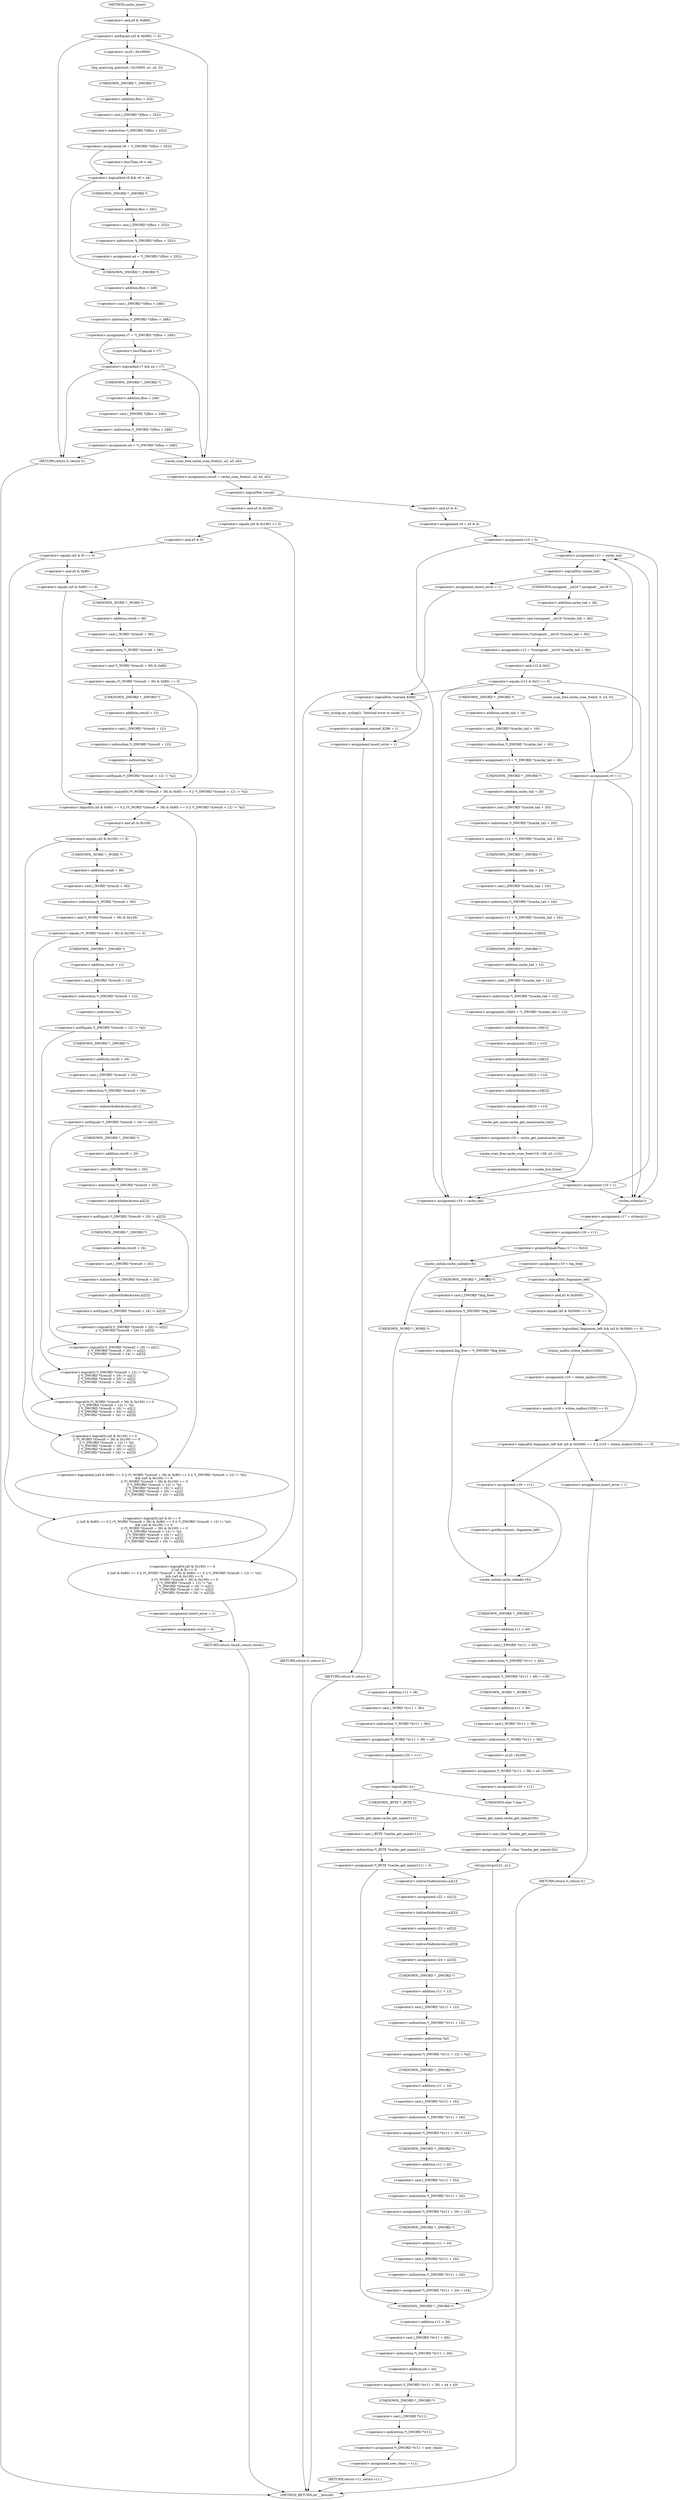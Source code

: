 digraph cache_insert {  
"1000149" [label = "(<operator>.notEquals,(a5 & 0x980) != 0)" ]
"1000150" [label = "(<operator>.and,a5 & 0x980)" ]
"1000155" [label = "(log_query,log_query(a5 | 0x10000, a1, a2, 0))" ]
"1000156" [label = "(<operator>.or,a5 | 0x10000)" ]
"1000162" [label = "(<operator>.assignment,v6 = *(_DWORD *)(fbss + 252))" ]
"1000164" [label = "(<operator>.indirection,*(_DWORD *)(fbss + 252))" ]
"1000165" [label = "(<operator>.cast,(_DWORD *)(fbss + 252))" ]
"1000166" [label = "(UNKNOWN,_DWORD *,_DWORD *)" ]
"1000167" [label = "(<operator>.addition,fbss + 252)" ]
"1000171" [label = "(<operator>.logicalAnd,v6 && v6 < a4)" ]
"1000173" [label = "(<operator>.lessThan,v6 < a4)" ]
"1000176" [label = "(<operator>.assignment,a4 = *(_DWORD *)(fbss + 252))" ]
"1000178" [label = "(<operator>.indirection,*(_DWORD *)(fbss + 252))" ]
"1000179" [label = "(<operator>.cast,(_DWORD *)(fbss + 252))" ]
"1000180" [label = "(UNKNOWN,_DWORD *,_DWORD *)" ]
"1000181" [label = "(<operator>.addition,fbss + 252)" ]
"1000184" [label = "(<operator>.assignment,v7 = *(_DWORD *)(fbss + 248))" ]
"1000186" [label = "(<operator>.indirection,*(_DWORD *)(fbss + 248))" ]
"1000187" [label = "(<operator>.cast,(_DWORD *)(fbss + 248))" ]
"1000188" [label = "(UNKNOWN,_DWORD *,_DWORD *)" ]
"1000189" [label = "(<operator>.addition,fbss + 248)" ]
"1000193" [label = "(<operator>.logicalAnd,v7 && a4 < v7)" ]
"1000195" [label = "(<operator>.lessThan,a4 < v7)" ]
"1000198" [label = "(<operator>.assignment,a4 = *(_DWORD *)(fbss + 248))" ]
"1000200" [label = "(<operator>.indirection,*(_DWORD *)(fbss + 248))" ]
"1000201" [label = "(<operator>.cast,(_DWORD *)(fbss + 248))" ]
"1000202" [label = "(UNKNOWN,_DWORD *,_DWORD *)" ]
"1000203" [label = "(<operator>.addition,fbss + 248)" ]
"1000208" [label = "(RETURN,return 0;,return 0;)" ]
"1000210" [label = "(<operator>.assignment,result = cache_scan_free(a1, a2, a3, a5))" ]
"1000212" [label = "(cache_scan_free,cache_scan_free(a1, a2, a3, a5))" ]
"1000218" [label = "(<operator>.logicalNot,!result)" ]
"1000221" [label = "(<operator>.assignment,v9 = a5 & 4)" ]
"1000223" [label = "(<operator>.and,a5 & 4)" ]
"1000226" [label = "(<operator>.assignment,v10 = 0)" ]
"1000232" [label = "(<operator>.assignment,v11 = cache_tail)" ]
"1000236" [label = "(<operator>.logicalNot,!cache_tail)" ]
"1000239" [label = "(<operator>.assignment,insert_error = 1)" ]
"1000242" [label = "(RETURN,return 0;,return 0;)" ]
"1000244" [label = "(<operator>.assignment,v12 = *(unsigned __int16 *)(cache_tail + 36))" ]
"1000246" [label = "(<operator>.indirection,*(unsigned __int16 *)(cache_tail + 36))" ]
"1000247" [label = "(<operator>.cast,(unsigned __int16 *)(cache_tail + 36))" ]
"1000248" [label = "(UNKNOWN,unsigned __int16 *,unsigned __int16 *)" ]
"1000249" [label = "(<operator>.addition,cache_tail + 36)" ]
"1000253" [label = "(<operator>.equals,(v12 & 0xC) == 0)" ]
"1000254" [label = "(<operator>.and,v12 & 0xC)" ]
"1000263" [label = "(<operator>.logicalNot,!warned_8286)" ]
"1000266" [label = "(my_syslog,my_syslog(3, \"Internal error in cache.\"))" ]
"1000269" [label = "(<operator>.assignment,warned_8286 = 1)" ]
"1000272" [label = "(<operator>.assignment,insert_error = 1)" ]
"1000275" [label = "(RETURN,return 0;,return 0;)" ]
"1000280" [label = "(<operator>.assignment,v13 = *(_DWORD *)(cache_tail + 16))" ]
"1000282" [label = "(<operator>.indirection,*(_DWORD *)(cache_tail + 16))" ]
"1000283" [label = "(<operator>.cast,(_DWORD *)(cache_tail + 16))" ]
"1000284" [label = "(UNKNOWN,_DWORD *,_DWORD *)" ]
"1000285" [label = "(<operator>.addition,cache_tail + 16)" ]
"1000288" [label = "(<operator>.assignment,v14 = *(_DWORD *)(cache_tail + 20))" ]
"1000290" [label = "(<operator>.indirection,*(_DWORD *)(cache_tail + 20))" ]
"1000291" [label = "(<operator>.cast,(_DWORD *)(cache_tail + 20))" ]
"1000292" [label = "(UNKNOWN,_DWORD *,_DWORD *)" ]
"1000293" [label = "(<operator>.addition,cache_tail + 20)" ]
"1000296" [label = "(<operator>.assignment,v15 = *(_DWORD *)(cache_tail + 24))" ]
"1000298" [label = "(<operator>.indirection,*(_DWORD *)(cache_tail + 24))" ]
"1000299" [label = "(<operator>.cast,(_DWORD *)(cache_tail + 24))" ]
"1000300" [label = "(UNKNOWN,_DWORD *,_DWORD *)" ]
"1000301" [label = "(<operator>.addition,cache_tail + 24)" ]
"1000304" [label = "(<operator>.assignment,v26[0] = *(_DWORD *)(cache_tail + 12))" ]
"1000305" [label = "(<operator>.indirectIndexAccess,v26[0])" ]
"1000308" [label = "(<operator>.indirection,*(_DWORD *)(cache_tail + 12))" ]
"1000309" [label = "(<operator>.cast,(_DWORD *)(cache_tail + 12))" ]
"1000310" [label = "(UNKNOWN,_DWORD *,_DWORD *)" ]
"1000311" [label = "(<operator>.addition,cache_tail + 12)" ]
"1000314" [label = "(<operator>.assignment,v26[1] = v13)" ]
"1000315" [label = "(<operator>.indirectIndexAccess,v26[1])" ]
"1000319" [label = "(<operator>.assignment,v26[2] = v14)" ]
"1000320" [label = "(<operator>.indirectIndexAccess,v26[2])" ]
"1000324" [label = "(<operator>.assignment,v26[3] = v15)" ]
"1000325" [label = "(<operator>.indirectIndexAccess,v26[3])" ]
"1000329" [label = "(<operator>.assignment,v16 = cache_get_name(cache_tail))" ]
"1000331" [label = "(cache_get_name,cache_get_name(cache_tail))" ]
"1000333" [label = "(cache_scan_free,cache_scan_free(v16, v26, a3, v12))" ]
"1000338" [label = "(<operator>.preIncrement,++cache_live_freed)" ]
"1000340" [label = "(<operator>.assignment,v10 = 1)" ]
"1000345" [label = "(cache_scan_free,cache_scan_free(0, 0, a3, 0))" ]
"1000350" [label = "(<operator>.assignment,v9 = 1)" ]
"1000356" [label = "(<operator>.assignment,v17 = strlen(a1))" ]
"1000358" [label = "(strlen,strlen(a1))" ]
"1000360" [label = "(<operator>.assignment,v18 = v11)" ]
"1000364" [label = "(<operator>.greaterEqualsThan,v17 >= 0x32)" ]
"1000368" [label = "(<operator>.assignment,v19 = big_free)" ]
"1000374" [label = "(<operator>.assignment,big_free = *(_DWORD *)big_free)" ]
"1000376" [label = "(<operator>.indirection,*(_DWORD *)big_free)" ]
"1000377" [label = "(<operator>.cast,(_DWORD *)big_free)" ]
"1000378" [label = "(UNKNOWN,_DWORD *,_DWORD *)" ]
"1000383" [label = "(<operator>.logicalOr,!bignames_left && (a5 & 0x5000) == 0 || (v19 = whine_malloc(1028)) == 0)" ]
"1000384" [label = "(<operator>.logicalAnd,!bignames_left && (a5 & 0x5000) == 0)" ]
"1000385" [label = "(<operator>.logicalNot,!bignames_left)" ]
"1000387" [label = "(<operator>.equals,(a5 & 0x5000) == 0)" ]
"1000388" [label = "(<operator>.and,a5 & 0x5000)" ]
"1000392" [label = "(<operator>.equals,(v19 = whine_malloc(1028)) == 0)" ]
"1000393" [label = "(<operator>.assignment,v19 = whine_malloc(1028))" ]
"1000395" [label = "(whine_malloc,whine_malloc(1028))" ]
"1000399" [label = "(<operator>.assignment,insert_error = 1)" ]
"1000402" [label = "(RETURN,return 0;,return 0;)" ]
"1000404" [label = "(<operator>.assignment,v18 = v11)" ]
"1000409" [label = "(<operator>.preDecrement,--bignames_left)" ]
"1000411" [label = "(cache_unlink,cache_unlink(v18))" ]
"1000413" [label = "(<operator>.assignment,*(_DWORD *)(v11 + 40) = v19)" ]
"1000414" [label = "(<operator>.indirection,*(_DWORD *)(v11 + 40))" ]
"1000415" [label = "(<operator>.cast,(_DWORD *)(v11 + 40))" ]
"1000416" [label = "(UNKNOWN,_DWORD *,_DWORD *)" ]
"1000417" [label = "(<operator>.addition,v11 + 40)" ]
"1000421" [label = "(<operator>.assignment,*(_WORD *)(v11 + 36) = a5 | 0x200)" ]
"1000422" [label = "(<operator>.indirection,*(_WORD *)(v11 + 36))" ]
"1000423" [label = "(<operator>.cast,(_WORD *)(v11 + 36))" ]
"1000424" [label = "(UNKNOWN,_WORD *,_WORD *)" ]
"1000425" [label = "(<operator>.addition,v11 + 36)" ]
"1000428" [label = "(<operator>.or,a5 | 0x200)" ]
"1000431" [label = "(<operator>.assignment,v20 = v11)" ]
"1000437" [label = "(<operator>.assignment,v18 = cache_tail)" ]
"1000440" [label = "(cache_unlink,cache_unlink(v18))" ]
"1000442" [label = "(<operator>.assignment,*(_WORD *)(v11 + 36) = a5)" ]
"1000443" [label = "(<operator>.indirection,*(_WORD *)(v11 + 36))" ]
"1000444" [label = "(<operator>.cast,(_WORD *)(v11 + 36))" ]
"1000445" [label = "(UNKNOWN,_WORD *,_WORD *)" ]
"1000446" [label = "(<operator>.addition,v11 + 36)" ]
"1000450" [label = "(<operator>.assignment,v20 = v11)" ]
"1000454" [label = "(<operator>.logicalNot,!a1)" ]
"1000457" [label = "(<operator>.assignment,*(_BYTE *)cache_get_name(v11) = 0)" ]
"1000458" [label = "(<operator>.indirection,*(_BYTE *)cache_get_name(v11))" ]
"1000459" [label = "(<operator>.cast,(_BYTE *)cache_get_name(v11))" ]
"1000460" [label = "(UNKNOWN,_BYTE *,_BYTE *)" ]
"1000461" [label = "(cache_get_name,cache_get_name(v11))" ]
"1000466" [label = "(<operator>.assignment,v21 = (char *)cache_get_name(v20))" ]
"1000468" [label = "(<operator>.cast,(char *)cache_get_name(v20))" ]
"1000469" [label = "(UNKNOWN,char *,char *)" ]
"1000470" [label = "(cache_get_name,cache_get_name(v20))" ]
"1000472" [label = "(strcpy,strcpy(v21, a1))" ]
"1000479" [label = "(<operator>.assignment,v22 = a2[1])" ]
"1000481" [label = "(<operator>.indirectIndexAccess,a2[1])" ]
"1000484" [label = "(<operator>.assignment,v23 = a2[2])" ]
"1000486" [label = "(<operator>.indirectIndexAccess,a2[2])" ]
"1000489" [label = "(<operator>.assignment,v24 = a2[3])" ]
"1000491" [label = "(<operator>.indirectIndexAccess,a2[3])" ]
"1000494" [label = "(<operator>.assignment,*(_DWORD *)(v11 + 12) = *a2)" ]
"1000495" [label = "(<operator>.indirection,*(_DWORD *)(v11 + 12))" ]
"1000496" [label = "(<operator>.cast,(_DWORD *)(v11 + 12))" ]
"1000497" [label = "(UNKNOWN,_DWORD *,_DWORD *)" ]
"1000498" [label = "(<operator>.addition,v11 + 12)" ]
"1000501" [label = "(<operator>.indirection,*a2)" ]
"1000503" [label = "(<operator>.assignment,*(_DWORD *)(v11 + 16) = v22)" ]
"1000504" [label = "(<operator>.indirection,*(_DWORD *)(v11 + 16))" ]
"1000505" [label = "(<operator>.cast,(_DWORD *)(v11 + 16))" ]
"1000506" [label = "(UNKNOWN,_DWORD *,_DWORD *)" ]
"1000507" [label = "(<operator>.addition,v11 + 16)" ]
"1000511" [label = "(<operator>.assignment,*(_DWORD *)(v11 + 20) = v23)" ]
"1000512" [label = "(<operator>.indirection,*(_DWORD *)(v11 + 20))" ]
"1000513" [label = "(<operator>.cast,(_DWORD *)(v11 + 20))" ]
"1000514" [label = "(UNKNOWN,_DWORD *,_DWORD *)" ]
"1000515" [label = "(<operator>.addition,v11 + 20)" ]
"1000519" [label = "(<operator>.assignment,*(_DWORD *)(v11 + 24) = v24)" ]
"1000520" [label = "(<operator>.indirection,*(_DWORD *)(v11 + 24))" ]
"1000521" [label = "(<operator>.cast,(_DWORD *)(v11 + 24))" ]
"1000522" [label = "(UNKNOWN,_DWORD *,_DWORD *)" ]
"1000523" [label = "(<operator>.addition,v11 + 24)" ]
"1000527" [label = "(<operator>.assignment,*(_DWORD *)(v11 + 28) = a4 + a3)" ]
"1000528" [label = "(<operator>.indirection,*(_DWORD *)(v11 + 28))" ]
"1000529" [label = "(<operator>.cast,(_DWORD *)(v11 + 28))" ]
"1000530" [label = "(UNKNOWN,_DWORD *,_DWORD *)" ]
"1000531" [label = "(<operator>.addition,v11 + 28)" ]
"1000534" [label = "(<operator>.addition,a4 + a3)" ]
"1000537" [label = "(<operator>.assignment,*(_DWORD *)v11 = new_chain)" ]
"1000538" [label = "(<operator>.indirection,*(_DWORD *)v11)" ]
"1000539" [label = "(<operator>.cast,(_DWORD *)v11)" ]
"1000540" [label = "(UNKNOWN,_DWORD *,_DWORD *)" ]
"1000543" [label = "(<operator>.assignment,new_chain = v11)" ]
"1000546" [label = "(RETURN,return v11;,return v11;)" ]
"1000549" [label = "(<operator>.logicalOr,(a5 & 0x180) == 0\n    || (a5 & 8) == 0\n    || ((a5 & 0x80) == 0 || (*(_WORD *)(result + 36) & 0x80) == 0 || *(_DWORD *)(result + 12) != *a2)\n    && ((a5 & 0x100) == 0\n     || (*(_WORD *)(result + 36) & 0x100) == 0\n     || *(_DWORD *)(result + 12) != *a2\n     || *(_DWORD *)(result + 16) != a2[1]\n     || *(_DWORD *)(result + 20) != a2[2]\n     || *(_DWORD *)(result + 24) != a2[3]))" ]
"1000550" [label = "(<operator>.equals,(a5 & 0x180) == 0)" ]
"1000551" [label = "(<operator>.and,a5 & 0x180)" ]
"1000555" [label = "(<operator>.logicalOr,(a5 & 8) == 0\n    || ((a5 & 0x80) == 0 || (*(_WORD *)(result + 36) & 0x80) == 0 || *(_DWORD *)(result + 12) != *a2)\n    && ((a5 & 0x100) == 0\n     || (*(_WORD *)(result + 36) & 0x100) == 0\n     || *(_DWORD *)(result + 12) != *a2\n     || *(_DWORD *)(result + 16) != a2[1]\n     || *(_DWORD *)(result + 20) != a2[2]\n     || *(_DWORD *)(result + 24) != a2[3]))" ]
"1000556" [label = "(<operator>.equals,(a5 & 8) == 0)" ]
"1000557" [label = "(<operator>.and,a5 & 8)" ]
"1000561" [label = "(<operator>.logicalAnd,((a5 & 0x80) == 0 || (*(_WORD *)(result + 36) & 0x80) == 0 || *(_DWORD *)(result + 12) != *a2)\n    && ((a5 & 0x100) == 0\n     || (*(_WORD *)(result + 36) & 0x100) == 0\n     || *(_DWORD *)(result + 12) != *a2\n     || *(_DWORD *)(result + 16) != a2[1]\n     || *(_DWORD *)(result + 20) != a2[2]\n     || *(_DWORD *)(result + 24) != a2[3]))" ]
"1000562" [label = "(<operator>.logicalOr,(a5 & 0x80) == 0 || (*(_WORD *)(result + 36) & 0x80) == 0 || *(_DWORD *)(result + 12) != *a2)" ]
"1000563" [label = "(<operator>.equals,(a5 & 0x80) == 0)" ]
"1000564" [label = "(<operator>.and,a5 & 0x80)" ]
"1000568" [label = "(<operator>.logicalOr,(*(_WORD *)(result + 36) & 0x80) == 0 || *(_DWORD *)(result + 12) != *a2)" ]
"1000569" [label = "(<operator>.equals,(*(_WORD *)(result + 36) & 0x80) == 0)" ]
"1000570" [label = "(<operator>.and,*(_WORD *)(result + 36) & 0x80)" ]
"1000571" [label = "(<operator>.indirection,*(_WORD *)(result + 36))" ]
"1000572" [label = "(<operator>.cast,(_WORD *)(result + 36))" ]
"1000573" [label = "(UNKNOWN,_WORD *,_WORD *)" ]
"1000574" [label = "(<operator>.addition,result + 36)" ]
"1000579" [label = "(<operator>.notEquals,*(_DWORD *)(result + 12) != *a2)" ]
"1000580" [label = "(<operator>.indirection,*(_DWORD *)(result + 12))" ]
"1000581" [label = "(<operator>.cast,(_DWORD *)(result + 12))" ]
"1000582" [label = "(UNKNOWN,_DWORD *,_DWORD *)" ]
"1000583" [label = "(<operator>.addition,result + 12)" ]
"1000586" [label = "(<operator>.indirection,*a2)" ]
"1000588" [label = "(<operator>.logicalOr,(a5 & 0x100) == 0\n     || (*(_WORD *)(result + 36) & 0x100) == 0\n     || *(_DWORD *)(result + 12) != *a2\n     || *(_DWORD *)(result + 16) != a2[1]\n     || *(_DWORD *)(result + 20) != a2[2]\n     || *(_DWORD *)(result + 24) != a2[3])" ]
"1000589" [label = "(<operator>.equals,(a5 & 0x100) == 0)" ]
"1000590" [label = "(<operator>.and,a5 & 0x100)" ]
"1000594" [label = "(<operator>.logicalOr,(*(_WORD *)(result + 36) & 0x100) == 0\n     || *(_DWORD *)(result + 12) != *a2\n     || *(_DWORD *)(result + 16) != a2[1]\n     || *(_DWORD *)(result + 20) != a2[2]\n     || *(_DWORD *)(result + 24) != a2[3])" ]
"1000595" [label = "(<operator>.equals,(*(_WORD *)(result + 36) & 0x100) == 0)" ]
"1000596" [label = "(<operator>.and,*(_WORD *)(result + 36) & 0x100)" ]
"1000597" [label = "(<operator>.indirection,*(_WORD *)(result + 36))" ]
"1000598" [label = "(<operator>.cast,(_WORD *)(result + 36))" ]
"1000599" [label = "(UNKNOWN,_WORD *,_WORD *)" ]
"1000600" [label = "(<operator>.addition,result + 36)" ]
"1000605" [label = "(<operator>.logicalOr,*(_DWORD *)(result + 12) != *a2\n     || *(_DWORD *)(result + 16) != a2[1]\n     || *(_DWORD *)(result + 20) != a2[2]\n     || *(_DWORD *)(result + 24) != a2[3])" ]
"1000606" [label = "(<operator>.notEquals,*(_DWORD *)(result + 12) != *a2)" ]
"1000607" [label = "(<operator>.indirection,*(_DWORD *)(result + 12))" ]
"1000608" [label = "(<operator>.cast,(_DWORD *)(result + 12))" ]
"1000609" [label = "(UNKNOWN,_DWORD *,_DWORD *)" ]
"1000610" [label = "(<operator>.addition,result + 12)" ]
"1000613" [label = "(<operator>.indirection,*a2)" ]
"1000615" [label = "(<operator>.logicalOr,*(_DWORD *)(result + 16) != a2[1]\n     || *(_DWORD *)(result + 20) != a2[2]\n     || *(_DWORD *)(result + 24) != a2[3])" ]
"1000616" [label = "(<operator>.notEquals,*(_DWORD *)(result + 16) != a2[1])" ]
"1000617" [label = "(<operator>.indirection,*(_DWORD *)(result + 16))" ]
"1000618" [label = "(<operator>.cast,(_DWORD *)(result + 16))" ]
"1000619" [label = "(UNKNOWN,_DWORD *,_DWORD *)" ]
"1000620" [label = "(<operator>.addition,result + 16)" ]
"1000623" [label = "(<operator>.indirectIndexAccess,a2[1])" ]
"1000626" [label = "(<operator>.logicalOr,*(_DWORD *)(result + 20) != a2[2]\n     || *(_DWORD *)(result + 24) != a2[3])" ]
"1000627" [label = "(<operator>.notEquals,*(_DWORD *)(result + 20) != a2[2])" ]
"1000628" [label = "(<operator>.indirection,*(_DWORD *)(result + 20))" ]
"1000629" [label = "(<operator>.cast,(_DWORD *)(result + 20))" ]
"1000630" [label = "(UNKNOWN,_DWORD *,_DWORD *)" ]
"1000631" [label = "(<operator>.addition,result + 20)" ]
"1000634" [label = "(<operator>.indirectIndexAccess,a2[2])" ]
"1000637" [label = "(<operator>.notEquals,*(_DWORD *)(result + 24) != a2[3])" ]
"1000638" [label = "(<operator>.indirection,*(_DWORD *)(result + 24))" ]
"1000639" [label = "(<operator>.cast,(_DWORD *)(result + 24))" ]
"1000640" [label = "(UNKNOWN,_DWORD *,_DWORD *)" ]
"1000641" [label = "(<operator>.addition,result + 24)" ]
"1000644" [label = "(<operator>.indirectIndexAccess,a2[3])" ]
"1000648" [label = "(<operator>.assignment,insert_error = 1)" ]
"1000651" [label = "(<operator>.assignment,result = 0)" ]
"1000654" [label = "(RETURN,return result;,return result;)" ]
"1000121" [label = "(METHOD,cache_insert)" ]
"1000656" [label = "(METHOD_RETURN,int __fastcall)" ]
  "1000149" -> "1000156" 
  "1000149" -> "1000208" 
  "1000149" -> "1000212" 
  "1000150" -> "1000149" 
  "1000155" -> "1000166" 
  "1000156" -> "1000155" 
  "1000162" -> "1000171" 
  "1000162" -> "1000173" 
  "1000164" -> "1000162" 
  "1000165" -> "1000164" 
  "1000166" -> "1000167" 
  "1000167" -> "1000165" 
  "1000171" -> "1000180" 
  "1000171" -> "1000188" 
  "1000173" -> "1000171" 
  "1000176" -> "1000188" 
  "1000178" -> "1000176" 
  "1000179" -> "1000178" 
  "1000180" -> "1000181" 
  "1000181" -> "1000179" 
  "1000184" -> "1000193" 
  "1000184" -> "1000195" 
  "1000186" -> "1000184" 
  "1000187" -> "1000186" 
  "1000188" -> "1000189" 
  "1000189" -> "1000187" 
  "1000193" -> "1000202" 
  "1000193" -> "1000208" 
  "1000193" -> "1000212" 
  "1000195" -> "1000193" 
  "1000198" -> "1000208" 
  "1000198" -> "1000212" 
  "1000200" -> "1000198" 
  "1000201" -> "1000200" 
  "1000202" -> "1000203" 
  "1000203" -> "1000201" 
  "1000208" -> "1000656" 
  "1000210" -> "1000218" 
  "1000212" -> "1000210" 
  "1000218" -> "1000223" 
  "1000218" -> "1000551" 
  "1000221" -> "1000226" 
  "1000223" -> "1000221" 
  "1000226" -> "1000232" 
  "1000226" -> "1000358" 
  "1000226" -> "1000437" 
  "1000232" -> "1000236" 
  "1000236" -> "1000239" 
  "1000236" -> "1000248" 
  "1000239" -> "1000242" 
  "1000242" -> "1000656" 
  "1000244" -> "1000254" 
  "1000246" -> "1000244" 
  "1000247" -> "1000246" 
  "1000248" -> "1000249" 
  "1000249" -> "1000247" 
  "1000253" -> "1000358" 
  "1000253" -> "1000437" 
  "1000253" -> "1000263" 
  "1000253" -> "1000284" 
  "1000253" -> "1000345" 
  "1000254" -> "1000253" 
  "1000263" -> "1000266" 
  "1000263" -> "1000272" 
  "1000266" -> "1000269" 
  "1000269" -> "1000272" 
  "1000272" -> "1000275" 
  "1000275" -> "1000656" 
  "1000280" -> "1000292" 
  "1000282" -> "1000280" 
  "1000283" -> "1000282" 
  "1000284" -> "1000285" 
  "1000285" -> "1000283" 
  "1000288" -> "1000300" 
  "1000290" -> "1000288" 
  "1000291" -> "1000290" 
  "1000292" -> "1000293" 
  "1000293" -> "1000291" 
  "1000296" -> "1000305" 
  "1000298" -> "1000296" 
  "1000299" -> "1000298" 
  "1000300" -> "1000301" 
  "1000301" -> "1000299" 
  "1000304" -> "1000315" 
  "1000305" -> "1000310" 
  "1000308" -> "1000304" 
  "1000309" -> "1000308" 
  "1000310" -> "1000311" 
  "1000311" -> "1000309" 
  "1000314" -> "1000320" 
  "1000315" -> "1000314" 
  "1000319" -> "1000325" 
  "1000320" -> "1000319" 
  "1000324" -> "1000331" 
  "1000325" -> "1000324" 
  "1000329" -> "1000333" 
  "1000331" -> "1000329" 
  "1000333" -> "1000338" 
  "1000338" -> "1000340" 
  "1000340" -> "1000232" 
  "1000340" -> "1000358" 
  "1000340" -> "1000437" 
  "1000345" -> "1000350" 
  "1000350" -> "1000232" 
  "1000350" -> "1000358" 
  "1000350" -> "1000437" 
  "1000356" -> "1000360" 
  "1000358" -> "1000356" 
  "1000360" -> "1000364" 
  "1000364" -> "1000368" 
  "1000364" -> "1000440" 
  "1000368" -> "1000378" 
  "1000368" -> "1000385" 
  "1000374" -> "1000411" 
  "1000376" -> "1000374" 
  "1000377" -> "1000376" 
  "1000378" -> "1000377" 
  "1000383" -> "1000399" 
  "1000383" -> "1000404" 
  "1000384" -> "1000383" 
  "1000384" -> "1000395" 
  "1000385" -> "1000384" 
  "1000385" -> "1000388" 
  "1000387" -> "1000384" 
  "1000388" -> "1000387" 
  "1000392" -> "1000383" 
  "1000393" -> "1000392" 
  "1000395" -> "1000393" 
  "1000399" -> "1000402" 
  "1000402" -> "1000656" 
  "1000404" -> "1000409" 
  "1000404" -> "1000411" 
  "1000409" -> "1000411" 
  "1000411" -> "1000416" 
  "1000413" -> "1000424" 
  "1000414" -> "1000413" 
  "1000415" -> "1000414" 
  "1000416" -> "1000417" 
  "1000417" -> "1000415" 
  "1000421" -> "1000431" 
  "1000422" -> "1000428" 
  "1000423" -> "1000422" 
  "1000424" -> "1000425" 
  "1000425" -> "1000423" 
  "1000428" -> "1000421" 
  "1000431" -> "1000469" 
  "1000437" -> "1000440" 
  "1000440" -> "1000445" 
  "1000442" -> "1000450" 
  "1000443" -> "1000442" 
  "1000444" -> "1000443" 
  "1000445" -> "1000446" 
  "1000446" -> "1000444" 
  "1000450" -> "1000454" 
  "1000454" -> "1000460" 
  "1000454" -> "1000469" 
  "1000457" -> "1000530" 
  "1000457" -> "1000481" 
  "1000458" -> "1000457" 
  "1000459" -> "1000458" 
  "1000460" -> "1000461" 
  "1000461" -> "1000459" 
  "1000466" -> "1000472" 
  "1000468" -> "1000466" 
  "1000469" -> "1000470" 
  "1000470" -> "1000468" 
  "1000472" -> "1000530" 
  "1000472" -> "1000481" 
  "1000479" -> "1000486" 
  "1000481" -> "1000479" 
  "1000484" -> "1000491" 
  "1000486" -> "1000484" 
  "1000489" -> "1000497" 
  "1000491" -> "1000489" 
  "1000494" -> "1000506" 
  "1000495" -> "1000501" 
  "1000496" -> "1000495" 
  "1000497" -> "1000498" 
  "1000498" -> "1000496" 
  "1000501" -> "1000494" 
  "1000503" -> "1000514" 
  "1000504" -> "1000503" 
  "1000505" -> "1000504" 
  "1000506" -> "1000507" 
  "1000507" -> "1000505" 
  "1000511" -> "1000522" 
  "1000512" -> "1000511" 
  "1000513" -> "1000512" 
  "1000514" -> "1000515" 
  "1000515" -> "1000513" 
  "1000519" -> "1000530" 
  "1000520" -> "1000519" 
  "1000521" -> "1000520" 
  "1000522" -> "1000523" 
  "1000523" -> "1000521" 
  "1000527" -> "1000540" 
  "1000528" -> "1000534" 
  "1000529" -> "1000528" 
  "1000530" -> "1000531" 
  "1000531" -> "1000529" 
  "1000534" -> "1000527" 
  "1000537" -> "1000543" 
  "1000538" -> "1000537" 
  "1000539" -> "1000538" 
  "1000540" -> "1000539" 
  "1000543" -> "1000546" 
  "1000546" -> "1000656" 
  "1000549" -> "1000648" 
  "1000549" -> "1000654" 
  "1000550" -> "1000549" 
  "1000550" -> "1000557" 
  "1000551" -> "1000550" 
  "1000555" -> "1000549" 
  "1000556" -> "1000555" 
  "1000556" -> "1000564" 
  "1000557" -> "1000556" 
  "1000561" -> "1000555" 
  "1000562" -> "1000561" 
  "1000562" -> "1000590" 
  "1000563" -> "1000573" 
  "1000563" -> "1000562" 
  "1000564" -> "1000563" 
  "1000568" -> "1000562" 
  "1000569" -> "1000582" 
  "1000569" -> "1000568" 
  "1000570" -> "1000569" 
  "1000571" -> "1000570" 
  "1000572" -> "1000571" 
  "1000573" -> "1000574" 
  "1000574" -> "1000572" 
  "1000579" -> "1000568" 
  "1000580" -> "1000586" 
  "1000581" -> "1000580" 
  "1000582" -> "1000583" 
  "1000583" -> "1000581" 
  "1000586" -> "1000579" 
  "1000588" -> "1000561" 
  "1000589" -> "1000599" 
  "1000589" -> "1000588" 
  "1000590" -> "1000589" 
  "1000594" -> "1000588" 
  "1000595" -> "1000609" 
  "1000595" -> "1000594" 
  "1000596" -> "1000595" 
  "1000597" -> "1000596" 
  "1000598" -> "1000597" 
  "1000599" -> "1000600" 
  "1000600" -> "1000598" 
  "1000605" -> "1000594" 
  "1000606" -> "1000619" 
  "1000606" -> "1000605" 
  "1000607" -> "1000613" 
  "1000608" -> "1000607" 
  "1000609" -> "1000610" 
  "1000610" -> "1000608" 
  "1000613" -> "1000606" 
  "1000615" -> "1000605" 
  "1000616" -> "1000630" 
  "1000616" -> "1000615" 
  "1000617" -> "1000623" 
  "1000618" -> "1000617" 
  "1000619" -> "1000620" 
  "1000620" -> "1000618" 
  "1000623" -> "1000616" 
  "1000626" -> "1000615" 
  "1000627" -> "1000640" 
  "1000627" -> "1000626" 
  "1000628" -> "1000634" 
  "1000629" -> "1000628" 
  "1000630" -> "1000631" 
  "1000631" -> "1000629" 
  "1000634" -> "1000627" 
  "1000637" -> "1000626" 
  "1000638" -> "1000644" 
  "1000639" -> "1000638" 
  "1000640" -> "1000641" 
  "1000641" -> "1000639" 
  "1000644" -> "1000637" 
  "1000648" -> "1000651" 
  "1000651" -> "1000654" 
  "1000654" -> "1000656" 
  "1000121" -> "1000150" 
}
